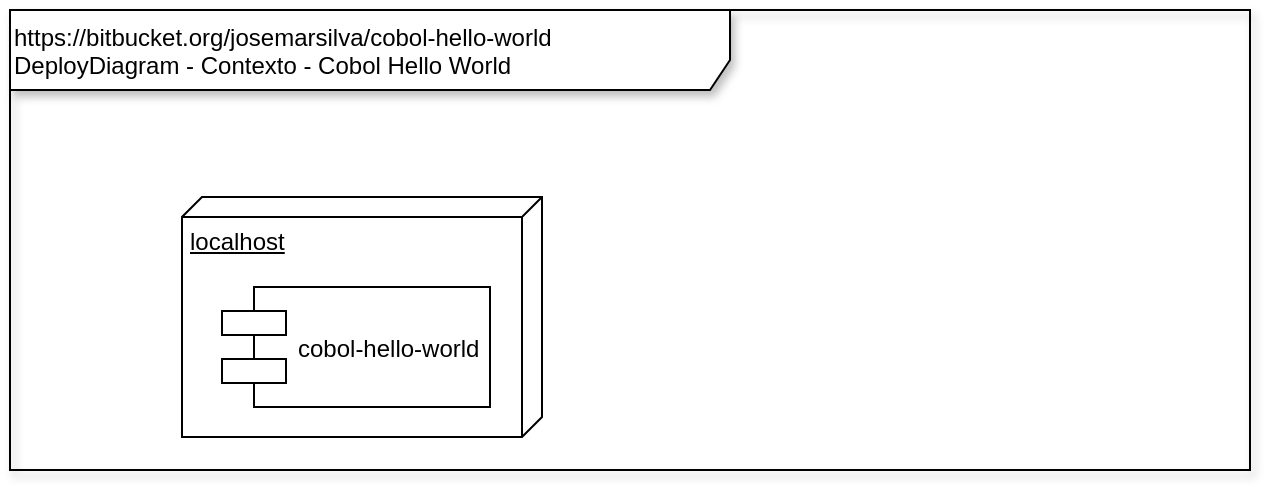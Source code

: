 <mxfile version="12.6.2" type="device"><diagram id="c1af6ed1-5dd4-e5cc-a44b-6a3fdba68739" name="Page-1"><mxGraphModel dx="868" dy="534" grid="1" gridSize="10" guides="1" tooltips="1" connect="1" arrows="1" fold="1" page="1" pageScale="1" pageWidth="827" pageHeight="1169" background="#ffffff" math="0" shadow="0"><root><mxCell id="0"/><mxCell id="1" parent="0"/><mxCell id="3" value="https://bitbucket.org/josemarsilva/cobol-hello-world&lt;br&gt;DeployDiagram - Contexto - Cobol Hello World" style="shape=umlFrame;whiteSpace=wrap;html=1;shadow=1;width=360;height=40;align=left;verticalAlign=top;" parent="1" vertex="1"><mxGeometry width="620" height="230" as="geometry"/></mxCell><mxCell id="1h4oordIncqZEZS934fF-22" value="localhost" style="verticalAlign=top;align=left;spacingTop=8;spacingLeft=2;spacingRight=12;shape=cube;size=10;direction=south;fontStyle=4;html=1;" parent="1" vertex="1"><mxGeometry x="86" y="93.5" width="180" height="120" as="geometry"/></mxCell><mxCell id="1h4oordIncqZEZS934fF-23" value="cobol-hello-world" style="shape=component;align=left;spacingLeft=36;" parent="1" vertex="1"><mxGeometry x="106" y="138.5" width="134" height="60" as="geometry"/></mxCell><mxCell id="19" value="Untitled Layer" parent="0"/></root></mxGraphModel></diagram></mxfile>